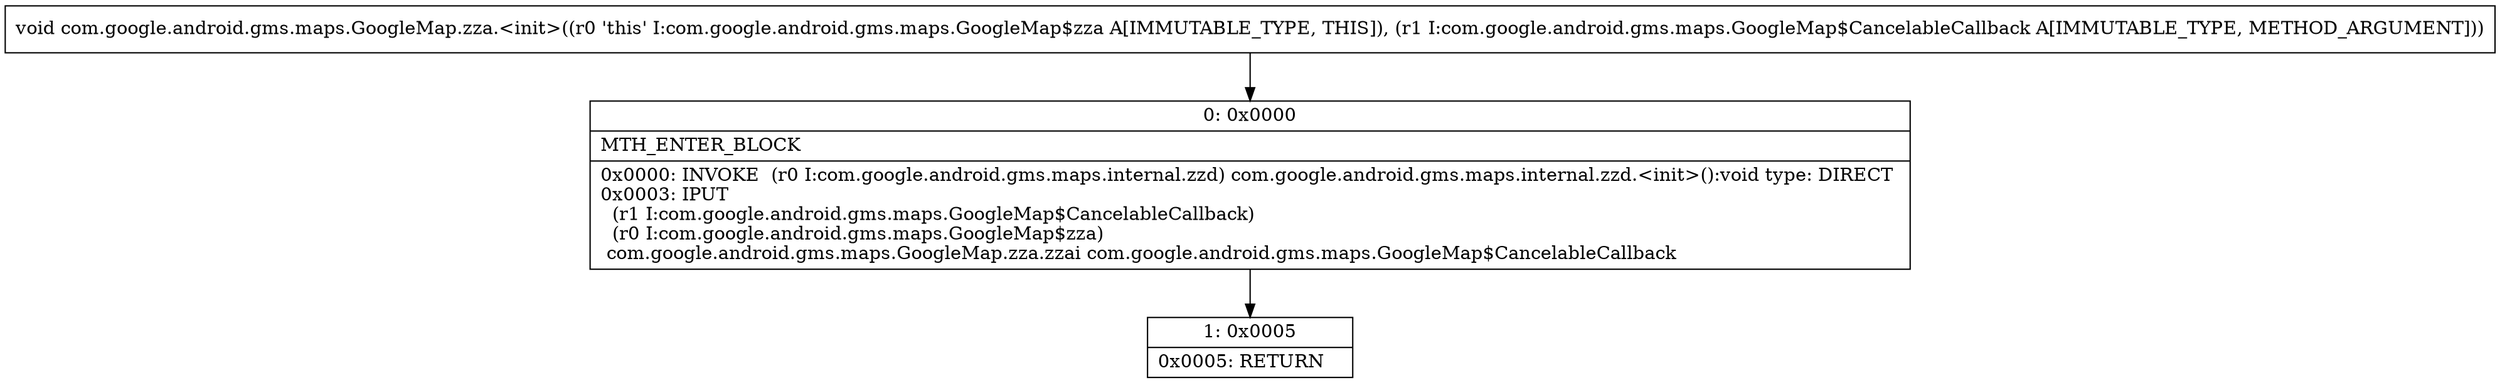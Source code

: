digraph "CFG forcom.google.android.gms.maps.GoogleMap.zza.\<init\>(Lcom\/google\/android\/gms\/maps\/GoogleMap$CancelableCallback;)V" {
Node_0 [shape=record,label="{0\:\ 0x0000|MTH_ENTER_BLOCK\l|0x0000: INVOKE  (r0 I:com.google.android.gms.maps.internal.zzd) com.google.android.gms.maps.internal.zzd.\<init\>():void type: DIRECT \l0x0003: IPUT  \l  (r1 I:com.google.android.gms.maps.GoogleMap$CancelableCallback)\l  (r0 I:com.google.android.gms.maps.GoogleMap$zza)\l com.google.android.gms.maps.GoogleMap.zza.zzai com.google.android.gms.maps.GoogleMap$CancelableCallback \l}"];
Node_1 [shape=record,label="{1\:\ 0x0005|0x0005: RETURN   \l}"];
MethodNode[shape=record,label="{void com.google.android.gms.maps.GoogleMap.zza.\<init\>((r0 'this' I:com.google.android.gms.maps.GoogleMap$zza A[IMMUTABLE_TYPE, THIS]), (r1 I:com.google.android.gms.maps.GoogleMap$CancelableCallback A[IMMUTABLE_TYPE, METHOD_ARGUMENT])) }"];
MethodNode -> Node_0;
Node_0 -> Node_1;
}

